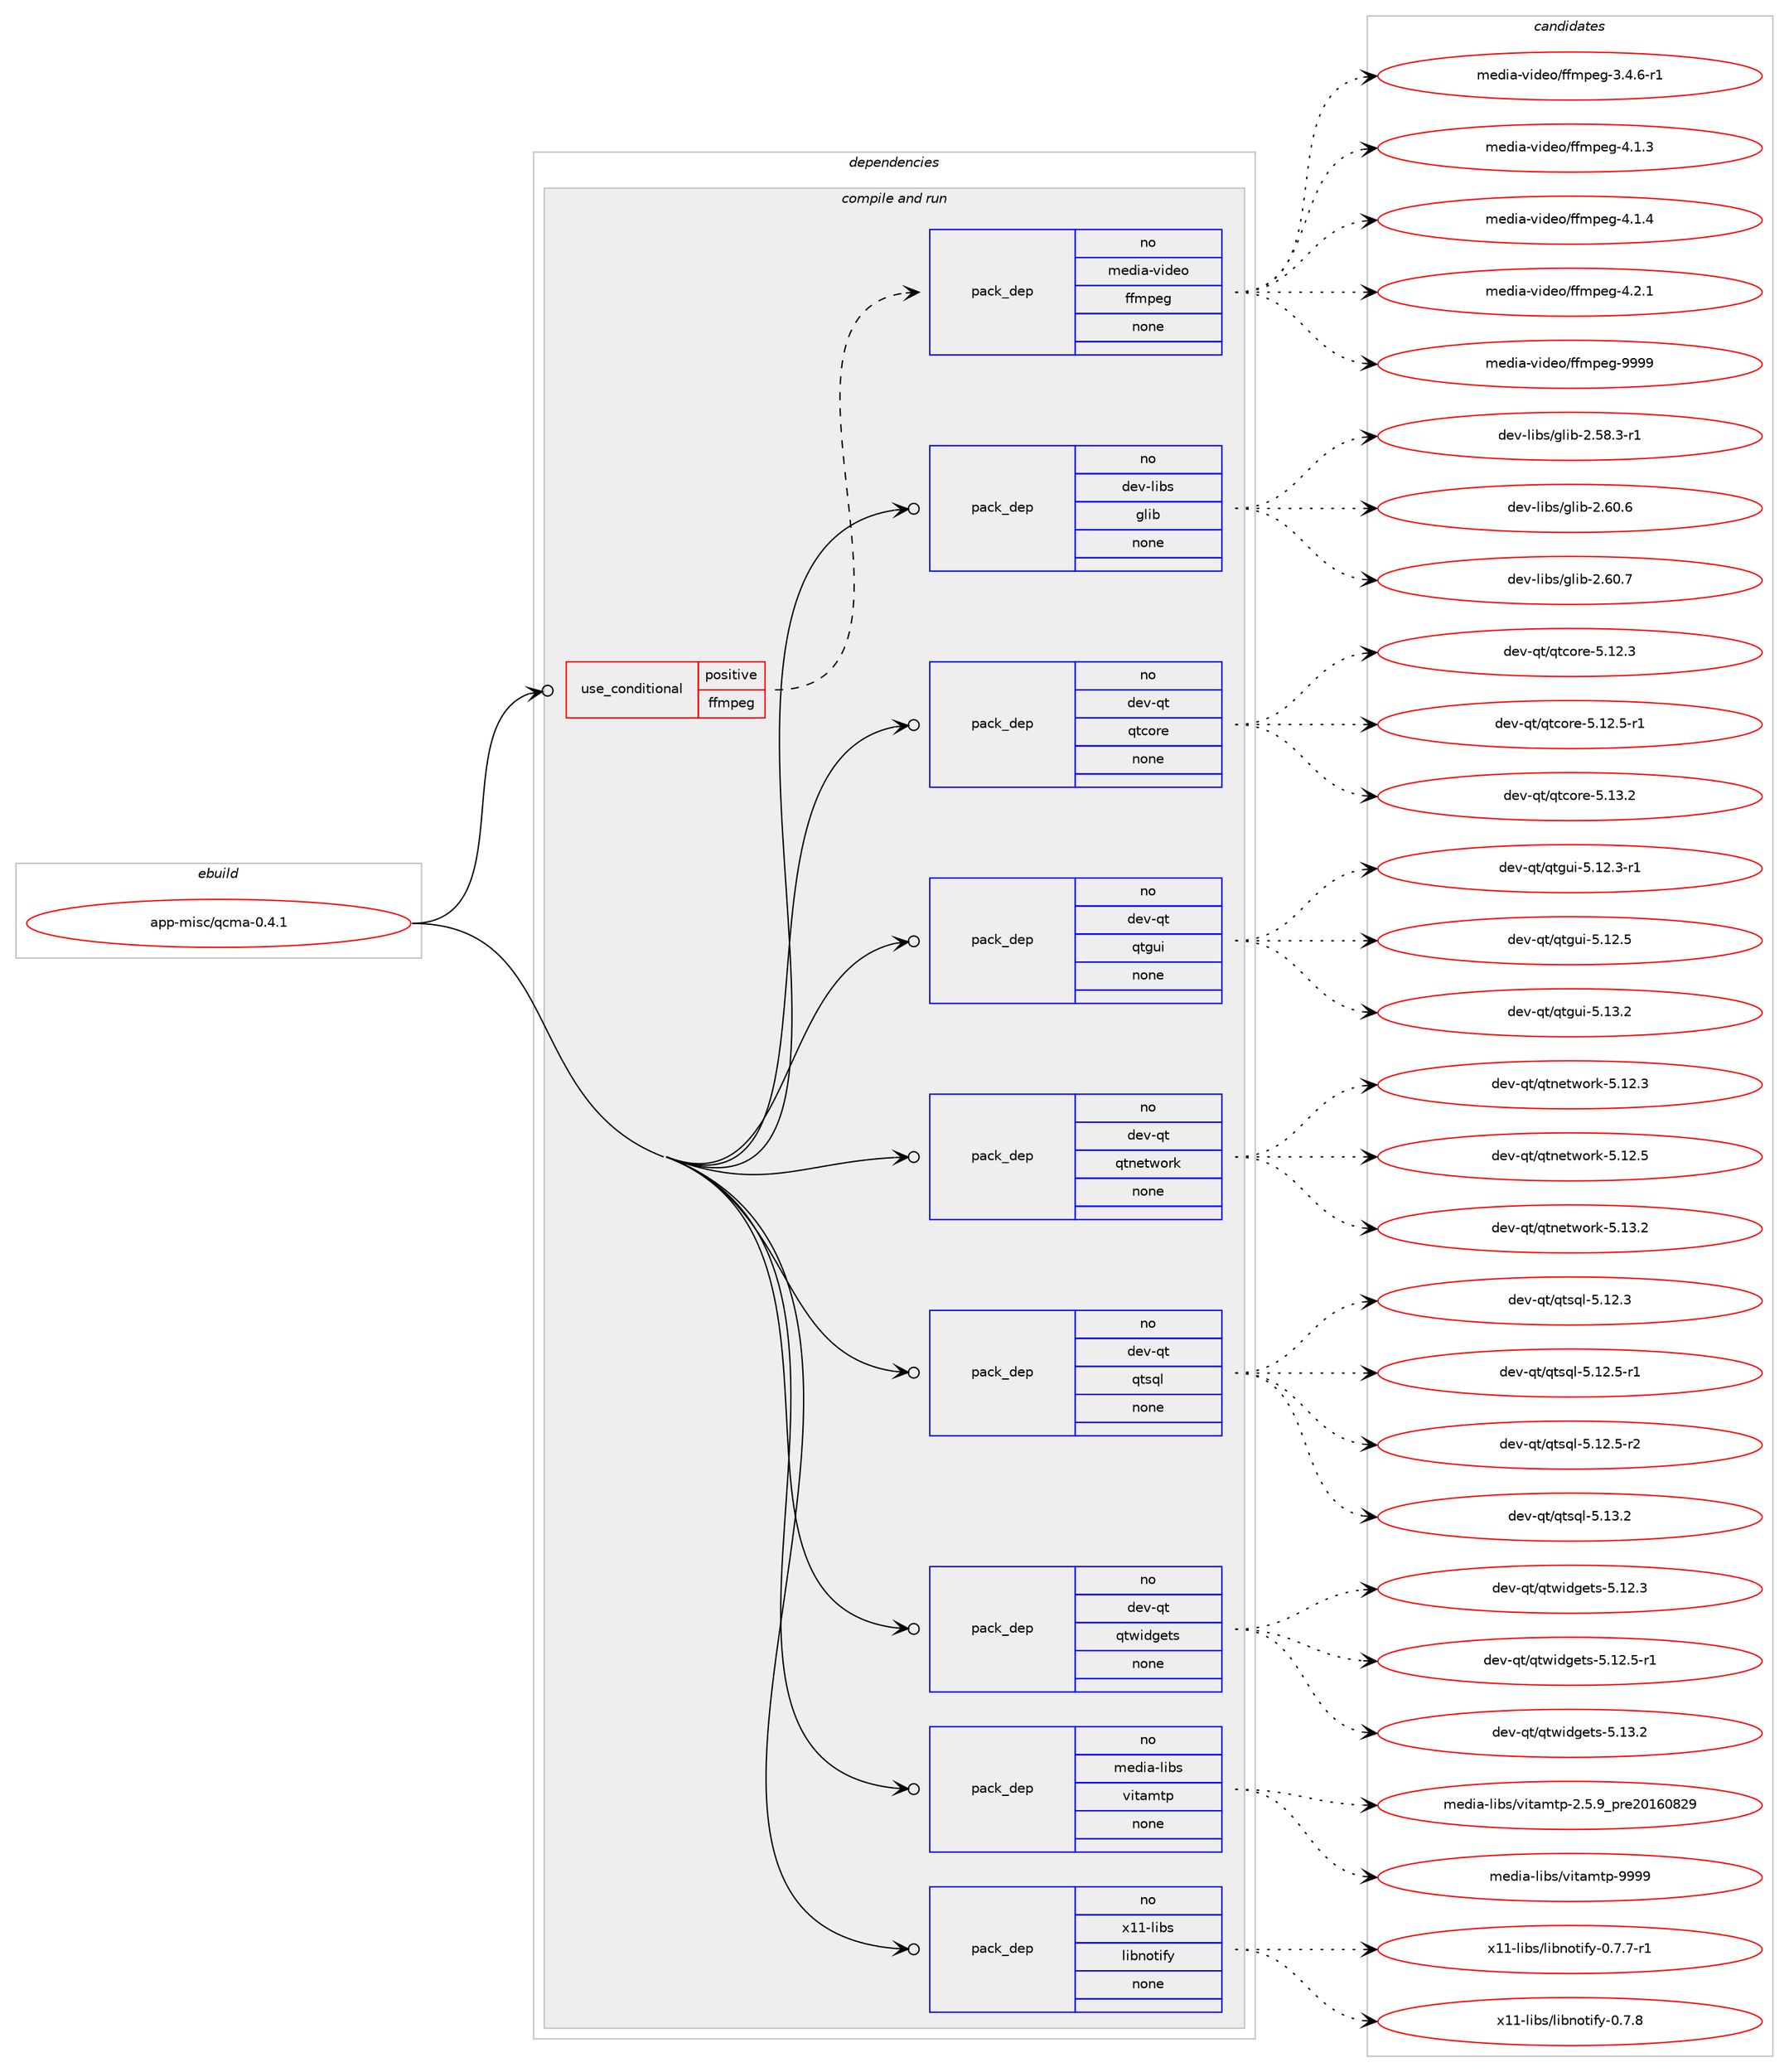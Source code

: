 digraph prolog {

# *************
# Graph options
# *************

newrank=true;
concentrate=true;
compound=true;
graph [rankdir=LR,fontname=Helvetica,fontsize=10,ranksep=1.5];#, ranksep=2.5, nodesep=0.2];
edge  [arrowhead=vee];
node  [fontname=Helvetica,fontsize=10];

# **********
# The ebuild
# **********

subgraph cluster_leftcol {
color=gray;
rank=same;
label=<<i>ebuild</i>>;
id [label="app-misc/qcma-0.4.1", color=red, width=4, href="../app-misc/qcma-0.4.1.svg"];
}

# ****************
# The dependencies
# ****************

subgraph cluster_midcol {
color=gray;
label=<<i>dependencies</i>>;
subgraph cluster_compile {
fillcolor="#eeeeee";
style=filled;
label=<<i>compile</i>>;
}
subgraph cluster_compileandrun {
fillcolor="#eeeeee";
style=filled;
label=<<i>compile and run</i>>;
subgraph cond119396 {
dependency499890 [label=<<TABLE BORDER="0" CELLBORDER="1" CELLSPACING="0" CELLPADDING="4"><TR><TD ROWSPAN="3" CELLPADDING="10">use_conditional</TD></TR><TR><TD>positive</TD></TR><TR><TD>ffmpeg</TD></TR></TABLE>>, shape=none, color=red];
subgraph pack371476 {
dependency499891 [label=<<TABLE BORDER="0" CELLBORDER="1" CELLSPACING="0" CELLPADDING="4" WIDTH="220"><TR><TD ROWSPAN="6" CELLPADDING="30">pack_dep</TD></TR><TR><TD WIDTH="110">no</TD></TR><TR><TD>media-video</TD></TR><TR><TD>ffmpeg</TD></TR><TR><TD>none</TD></TR><TR><TD></TD></TR></TABLE>>, shape=none, color=blue];
}
dependency499890:e -> dependency499891:w [weight=20,style="dashed",arrowhead="vee"];
}
id:e -> dependency499890:w [weight=20,style="solid",arrowhead="odotvee"];
subgraph pack371477 {
dependency499892 [label=<<TABLE BORDER="0" CELLBORDER="1" CELLSPACING="0" CELLPADDING="4" WIDTH="220"><TR><TD ROWSPAN="6" CELLPADDING="30">pack_dep</TD></TR><TR><TD WIDTH="110">no</TD></TR><TR><TD>dev-libs</TD></TR><TR><TD>glib</TD></TR><TR><TD>none</TD></TR><TR><TD></TD></TR></TABLE>>, shape=none, color=blue];
}
id:e -> dependency499892:w [weight=20,style="solid",arrowhead="odotvee"];
subgraph pack371478 {
dependency499893 [label=<<TABLE BORDER="0" CELLBORDER="1" CELLSPACING="0" CELLPADDING="4" WIDTH="220"><TR><TD ROWSPAN="6" CELLPADDING="30">pack_dep</TD></TR><TR><TD WIDTH="110">no</TD></TR><TR><TD>dev-qt</TD></TR><TR><TD>qtcore</TD></TR><TR><TD>none</TD></TR><TR><TD></TD></TR></TABLE>>, shape=none, color=blue];
}
id:e -> dependency499893:w [weight=20,style="solid",arrowhead="odotvee"];
subgraph pack371479 {
dependency499894 [label=<<TABLE BORDER="0" CELLBORDER="1" CELLSPACING="0" CELLPADDING="4" WIDTH="220"><TR><TD ROWSPAN="6" CELLPADDING="30">pack_dep</TD></TR><TR><TD WIDTH="110">no</TD></TR><TR><TD>dev-qt</TD></TR><TR><TD>qtgui</TD></TR><TR><TD>none</TD></TR><TR><TD></TD></TR></TABLE>>, shape=none, color=blue];
}
id:e -> dependency499894:w [weight=20,style="solid",arrowhead="odotvee"];
subgraph pack371480 {
dependency499895 [label=<<TABLE BORDER="0" CELLBORDER="1" CELLSPACING="0" CELLPADDING="4" WIDTH="220"><TR><TD ROWSPAN="6" CELLPADDING="30">pack_dep</TD></TR><TR><TD WIDTH="110">no</TD></TR><TR><TD>dev-qt</TD></TR><TR><TD>qtnetwork</TD></TR><TR><TD>none</TD></TR><TR><TD></TD></TR></TABLE>>, shape=none, color=blue];
}
id:e -> dependency499895:w [weight=20,style="solid",arrowhead="odotvee"];
subgraph pack371481 {
dependency499896 [label=<<TABLE BORDER="0" CELLBORDER="1" CELLSPACING="0" CELLPADDING="4" WIDTH="220"><TR><TD ROWSPAN="6" CELLPADDING="30">pack_dep</TD></TR><TR><TD WIDTH="110">no</TD></TR><TR><TD>dev-qt</TD></TR><TR><TD>qtsql</TD></TR><TR><TD>none</TD></TR><TR><TD></TD></TR></TABLE>>, shape=none, color=blue];
}
id:e -> dependency499896:w [weight=20,style="solid",arrowhead="odotvee"];
subgraph pack371482 {
dependency499897 [label=<<TABLE BORDER="0" CELLBORDER="1" CELLSPACING="0" CELLPADDING="4" WIDTH="220"><TR><TD ROWSPAN="6" CELLPADDING="30">pack_dep</TD></TR><TR><TD WIDTH="110">no</TD></TR><TR><TD>dev-qt</TD></TR><TR><TD>qtwidgets</TD></TR><TR><TD>none</TD></TR><TR><TD></TD></TR></TABLE>>, shape=none, color=blue];
}
id:e -> dependency499897:w [weight=20,style="solid",arrowhead="odotvee"];
subgraph pack371483 {
dependency499898 [label=<<TABLE BORDER="0" CELLBORDER="1" CELLSPACING="0" CELLPADDING="4" WIDTH="220"><TR><TD ROWSPAN="6" CELLPADDING="30">pack_dep</TD></TR><TR><TD WIDTH="110">no</TD></TR><TR><TD>media-libs</TD></TR><TR><TD>vitamtp</TD></TR><TR><TD>none</TD></TR><TR><TD></TD></TR></TABLE>>, shape=none, color=blue];
}
id:e -> dependency499898:w [weight=20,style="solid",arrowhead="odotvee"];
subgraph pack371484 {
dependency499899 [label=<<TABLE BORDER="0" CELLBORDER="1" CELLSPACING="0" CELLPADDING="4" WIDTH="220"><TR><TD ROWSPAN="6" CELLPADDING="30">pack_dep</TD></TR><TR><TD WIDTH="110">no</TD></TR><TR><TD>x11-libs</TD></TR><TR><TD>libnotify</TD></TR><TR><TD>none</TD></TR><TR><TD></TD></TR></TABLE>>, shape=none, color=blue];
}
id:e -> dependency499899:w [weight=20,style="solid",arrowhead="odotvee"];
}
subgraph cluster_run {
fillcolor="#eeeeee";
style=filled;
label=<<i>run</i>>;
}
}

# **************
# The candidates
# **************

subgraph cluster_choices {
rank=same;
color=gray;
label=<<i>candidates</i>>;

subgraph choice371476 {
color=black;
nodesep=1;
choice1091011001059745118105100101111471021021091121011034551465246544511449 [label="media-video/ffmpeg-3.4.6-r1", color=red, width=4,href="../media-video/ffmpeg-3.4.6-r1.svg"];
choice109101100105974511810510010111147102102109112101103455246494651 [label="media-video/ffmpeg-4.1.3", color=red, width=4,href="../media-video/ffmpeg-4.1.3.svg"];
choice109101100105974511810510010111147102102109112101103455246494652 [label="media-video/ffmpeg-4.1.4", color=red, width=4,href="../media-video/ffmpeg-4.1.4.svg"];
choice109101100105974511810510010111147102102109112101103455246504649 [label="media-video/ffmpeg-4.2.1", color=red, width=4,href="../media-video/ffmpeg-4.2.1.svg"];
choice1091011001059745118105100101111471021021091121011034557575757 [label="media-video/ffmpeg-9999", color=red, width=4,href="../media-video/ffmpeg-9999.svg"];
dependency499891:e -> choice1091011001059745118105100101111471021021091121011034551465246544511449:w [style=dotted,weight="100"];
dependency499891:e -> choice109101100105974511810510010111147102102109112101103455246494651:w [style=dotted,weight="100"];
dependency499891:e -> choice109101100105974511810510010111147102102109112101103455246494652:w [style=dotted,weight="100"];
dependency499891:e -> choice109101100105974511810510010111147102102109112101103455246504649:w [style=dotted,weight="100"];
dependency499891:e -> choice1091011001059745118105100101111471021021091121011034557575757:w [style=dotted,weight="100"];
}
subgraph choice371477 {
color=black;
nodesep=1;
choice10010111845108105981154710310810598455046535646514511449 [label="dev-libs/glib-2.58.3-r1", color=red, width=4,href="../dev-libs/glib-2.58.3-r1.svg"];
choice1001011184510810598115471031081059845504654484654 [label="dev-libs/glib-2.60.6", color=red, width=4,href="../dev-libs/glib-2.60.6.svg"];
choice1001011184510810598115471031081059845504654484655 [label="dev-libs/glib-2.60.7", color=red, width=4,href="../dev-libs/glib-2.60.7.svg"];
dependency499892:e -> choice10010111845108105981154710310810598455046535646514511449:w [style=dotted,weight="100"];
dependency499892:e -> choice1001011184510810598115471031081059845504654484654:w [style=dotted,weight="100"];
dependency499892:e -> choice1001011184510810598115471031081059845504654484655:w [style=dotted,weight="100"];
}
subgraph choice371478 {
color=black;
nodesep=1;
choice10010111845113116471131169911111410145534649504651 [label="dev-qt/qtcore-5.12.3", color=red, width=4,href="../dev-qt/qtcore-5.12.3.svg"];
choice100101118451131164711311699111114101455346495046534511449 [label="dev-qt/qtcore-5.12.5-r1", color=red, width=4,href="../dev-qt/qtcore-5.12.5-r1.svg"];
choice10010111845113116471131169911111410145534649514650 [label="dev-qt/qtcore-5.13.2", color=red, width=4,href="../dev-qt/qtcore-5.13.2.svg"];
dependency499893:e -> choice10010111845113116471131169911111410145534649504651:w [style=dotted,weight="100"];
dependency499893:e -> choice100101118451131164711311699111114101455346495046534511449:w [style=dotted,weight="100"];
dependency499893:e -> choice10010111845113116471131169911111410145534649514650:w [style=dotted,weight="100"];
}
subgraph choice371479 {
color=black;
nodesep=1;
choice1001011184511311647113116103117105455346495046514511449 [label="dev-qt/qtgui-5.12.3-r1", color=red, width=4,href="../dev-qt/qtgui-5.12.3-r1.svg"];
choice100101118451131164711311610311710545534649504653 [label="dev-qt/qtgui-5.12.5", color=red, width=4,href="../dev-qt/qtgui-5.12.5.svg"];
choice100101118451131164711311610311710545534649514650 [label="dev-qt/qtgui-5.13.2", color=red, width=4,href="../dev-qt/qtgui-5.13.2.svg"];
dependency499894:e -> choice1001011184511311647113116103117105455346495046514511449:w [style=dotted,weight="100"];
dependency499894:e -> choice100101118451131164711311610311710545534649504653:w [style=dotted,weight="100"];
dependency499894:e -> choice100101118451131164711311610311710545534649514650:w [style=dotted,weight="100"];
}
subgraph choice371480 {
color=black;
nodesep=1;
choice100101118451131164711311611010111611911111410745534649504651 [label="dev-qt/qtnetwork-5.12.3", color=red, width=4,href="../dev-qt/qtnetwork-5.12.3.svg"];
choice100101118451131164711311611010111611911111410745534649504653 [label="dev-qt/qtnetwork-5.12.5", color=red, width=4,href="../dev-qt/qtnetwork-5.12.5.svg"];
choice100101118451131164711311611010111611911111410745534649514650 [label="dev-qt/qtnetwork-5.13.2", color=red, width=4,href="../dev-qt/qtnetwork-5.13.2.svg"];
dependency499895:e -> choice100101118451131164711311611010111611911111410745534649504651:w [style=dotted,weight="100"];
dependency499895:e -> choice100101118451131164711311611010111611911111410745534649504653:w [style=dotted,weight="100"];
dependency499895:e -> choice100101118451131164711311611010111611911111410745534649514650:w [style=dotted,weight="100"];
}
subgraph choice371481 {
color=black;
nodesep=1;
choice100101118451131164711311611511310845534649504651 [label="dev-qt/qtsql-5.12.3", color=red, width=4,href="../dev-qt/qtsql-5.12.3.svg"];
choice1001011184511311647113116115113108455346495046534511449 [label="dev-qt/qtsql-5.12.5-r1", color=red, width=4,href="../dev-qt/qtsql-5.12.5-r1.svg"];
choice1001011184511311647113116115113108455346495046534511450 [label="dev-qt/qtsql-5.12.5-r2", color=red, width=4,href="../dev-qt/qtsql-5.12.5-r2.svg"];
choice100101118451131164711311611511310845534649514650 [label="dev-qt/qtsql-5.13.2", color=red, width=4,href="../dev-qt/qtsql-5.13.2.svg"];
dependency499896:e -> choice100101118451131164711311611511310845534649504651:w [style=dotted,weight="100"];
dependency499896:e -> choice1001011184511311647113116115113108455346495046534511449:w [style=dotted,weight="100"];
dependency499896:e -> choice1001011184511311647113116115113108455346495046534511450:w [style=dotted,weight="100"];
dependency499896:e -> choice100101118451131164711311611511310845534649514650:w [style=dotted,weight="100"];
}
subgraph choice371482 {
color=black;
nodesep=1;
choice100101118451131164711311611910510010310111611545534649504651 [label="dev-qt/qtwidgets-5.12.3", color=red, width=4,href="../dev-qt/qtwidgets-5.12.3.svg"];
choice1001011184511311647113116119105100103101116115455346495046534511449 [label="dev-qt/qtwidgets-5.12.5-r1", color=red, width=4,href="../dev-qt/qtwidgets-5.12.5-r1.svg"];
choice100101118451131164711311611910510010310111611545534649514650 [label="dev-qt/qtwidgets-5.13.2", color=red, width=4,href="../dev-qt/qtwidgets-5.13.2.svg"];
dependency499897:e -> choice100101118451131164711311611910510010310111611545534649504651:w [style=dotted,weight="100"];
dependency499897:e -> choice1001011184511311647113116119105100103101116115455346495046534511449:w [style=dotted,weight="100"];
dependency499897:e -> choice100101118451131164711311611910510010310111611545534649514650:w [style=dotted,weight="100"];
}
subgraph choice371483 {
color=black;
nodesep=1;
choice1091011001059745108105981154711810511697109116112455046534657951121141015048495448565057 [label="media-libs/vitamtp-2.5.9_pre20160829", color=red, width=4,href="../media-libs/vitamtp-2.5.9_pre20160829.svg"];
choice10910110010597451081059811547118105116971091161124557575757 [label="media-libs/vitamtp-9999", color=red, width=4,href="../media-libs/vitamtp-9999.svg"];
dependency499898:e -> choice1091011001059745108105981154711810511697109116112455046534657951121141015048495448565057:w [style=dotted,weight="100"];
dependency499898:e -> choice10910110010597451081059811547118105116971091161124557575757:w [style=dotted,weight="100"];
}
subgraph choice371484 {
color=black;
nodesep=1;
choice1204949451081059811547108105981101111161051021214548465546554511449 [label="x11-libs/libnotify-0.7.7-r1", color=red, width=4,href="../x11-libs/libnotify-0.7.7-r1.svg"];
choice120494945108105981154710810598110111116105102121454846554656 [label="x11-libs/libnotify-0.7.8", color=red, width=4,href="../x11-libs/libnotify-0.7.8.svg"];
dependency499899:e -> choice1204949451081059811547108105981101111161051021214548465546554511449:w [style=dotted,weight="100"];
dependency499899:e -> choice120494945108105981154710810598110111116105102121454846554656:w [style=dotted,weight="100"];
}
}

}
